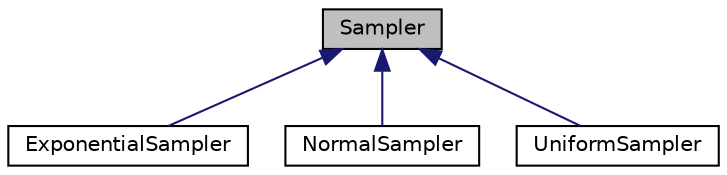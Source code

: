 digraph "Sampler"
{
 // INTERACTIVE_SVG=YES
  bgcolor="transparent";
  edge [fontname="Helvetica",fontsize="10",labelfontname="Helvetica",labelfontsize="10"];
  node [fontname="Helvetica",fontsize="10",shape=record];
  Node0 [label="Sampler",height=0.2,width=0.4,color="black", fillcolor="grey75", style="filled", fontcolor="black"];
  Node0 -> Node1 [dir="back",color="midnightblue",fontsize="10",style="solid",fontname="Helvetica"];
  Node1 [label="ExponentialSampler",height=0.2,width=0.4,color="black",URL="$d5/dbd/classumontreal_1_1ssj_1_1networks_1_1ExponentialSampler.html",tooltip="This class generates random samples for the length of an edge of a graph: the length represents time ..."];
  Node0 -> Node2 [dir="back",color="midnightblue",fontsize="10",style="solid",fontname="Helvetica"];
  Node2 [label="NormalSampler",height=0.2,width=0.4,color="black",URL="$dc/dd3/classumontreal_1_1ssj_1_1networks_1_1NormalSampler.html",tooltip="This class generates random samples for the length of an edge of a graph: the length represents time ..."];
  Node0 -> Node3 [dir="back",color="midnightblue",fontsize="10",style="solid",fontname="Helvetica"];
  Node3 [label="UniformSampler",height=0.2,width=0.4,color="black",URL="$d4/d31/classumontreal_1_1ssj_1_1networks_1_1UniformSampler.html",tooltip="This class generates random samples for the length of an edge of a graph: the length represents time ..."];
}
